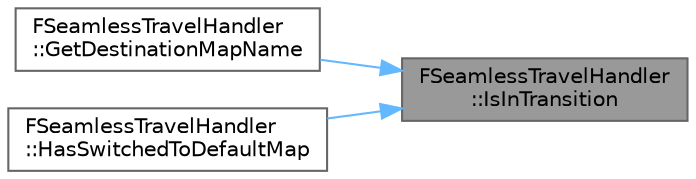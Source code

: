 digraph "FSeamlessTravelHandler::IsInTransition"
{
 // INTERACTIVE_SVG=YES
 // LATEX_PDF_SIZE
  bgcolor="transparent";
  edge [fontname=Helvetica,fontsize=10,labelfontname=Helvetica,labelfontsize=10];
  node [fontname=Helvetica,fontsize=10,shape=box,height=0.2,width=0.4];
  rankdir="RL";
  Node1 [id="Node000001",label="FSeamlessTravelHandler\l::IsInTransition",height=0.2,width=0.4,color="gray40", fillcolor="grey60", style="filled", fontcolor="black",tooltip=" "];
  Node1 -> Node2 [id="edge1_Node000001_Node000002",dir="back",color="steelblue1",style="solid",tooltip=" "];
  Node2 [id="Node000002",label="FSeamlessTravelHandler\l::GetDestinationMapName",height=0.2,width=0.4,color="grey40", fillcolor="white", style="filled",URL="$d0/deb/classFSeamlessTravelHandler.html#ac34ca1a5a6b66dddaac3e142d5d6bcbc",tooltip=" "];
  Node1 -> Node3 [id="edge2_Node000001_Node000003",dir="back",color="steelblue1",style="solid",tooltip=" "];
  Node3 [id="Node000003",label="FSeamlessTravelHandler\l::HasSwitchedToDefaultMap",height=0.2,width=0.4,color="grey40", fillcolor="white", style="filled",URL="$d0/deb/classFSeamlessTravelHandler.html#a0325f17c99aa0b015c02667fde4f7e80",tooltip=" "];
}
